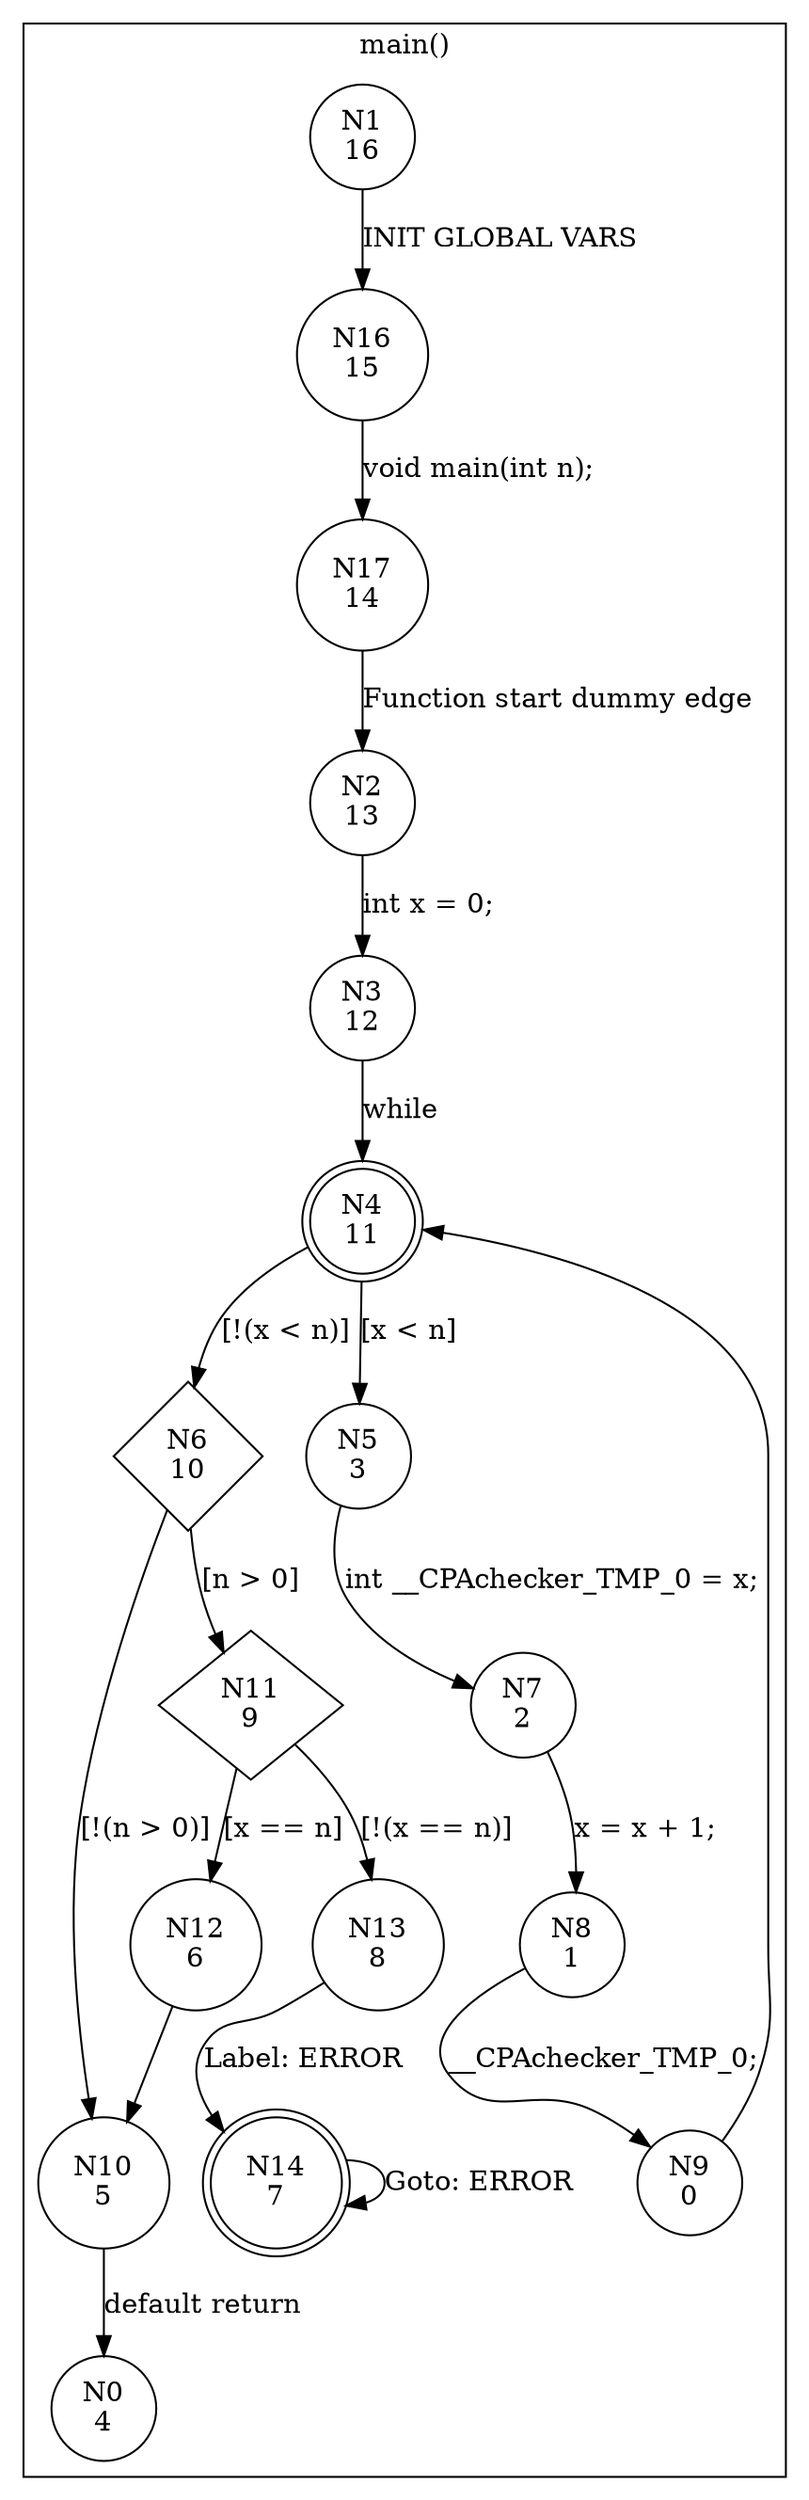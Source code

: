 digraph CFA {
1 [shape="circle" label="N1\n16"]
16 [shape="circle" label="N16\n15"]
17 [shape="circle" label="N17\n14"]
2 [shape="circle" label="N2\n13"]
3 [shape="circle" label="N3\n12"]
4 [shape="doublecircle" label="N4\n11"]
6 [shape="diamond" label="N6\n10"]
10 [shape="circle" label="N10\n5"]
0 [shape="circle" label="N0\n4"]
11 [shape="diamond" label="N11\n9"]
13 [shape="circle" label="N13\n8"]
14 [shape="doublecircle" label="N14\n7"]
12 [shape="circle" label="N12\n6"]
5 [shape="circle" label="N5\n3"]
7 [shape="circle" label="N7\n2"]
8 [shape="circle" label="N8\n1"]
9 [shape="circle" label="N9\n0"]
node [shape="circle"]
subgraph cluster_main {
label="main()"
1 -> 16 [label="INIT GLOBAL VARS"]
16 -> 17 [label="void main(int n);"]
17 -> 2 [label="Function start dummy edge"]
2 -> 3 [label="int x = 0;"]
3 -> 4 [label="while"]
4 -> 5 [label="[x < n]"]
4 -> 6 [label="[!(x < n)]"]
6 -> 11 [label="[n > 0]"]
6 -> 10 [label="[!(n > 0)]"]
10 -> 0 [label="default return"]
11 -> 12 [label="[x == n]"]
11 -> 13 [label="[!(x == n)]"]
13 -> 14 [label="Label: ERROR"]
14 -> 14 [label="Goto: ERROR"]
12 -> 10 [label=""]
5 -> 7 [label="int __CPAchecker_TMP_0 = x;"]
7 -> 8 [label="x = x + 1;"]
8 -> 9 [label="__CPAchecker_TMP_0;"]
9 -> 4 [label=""]}
}